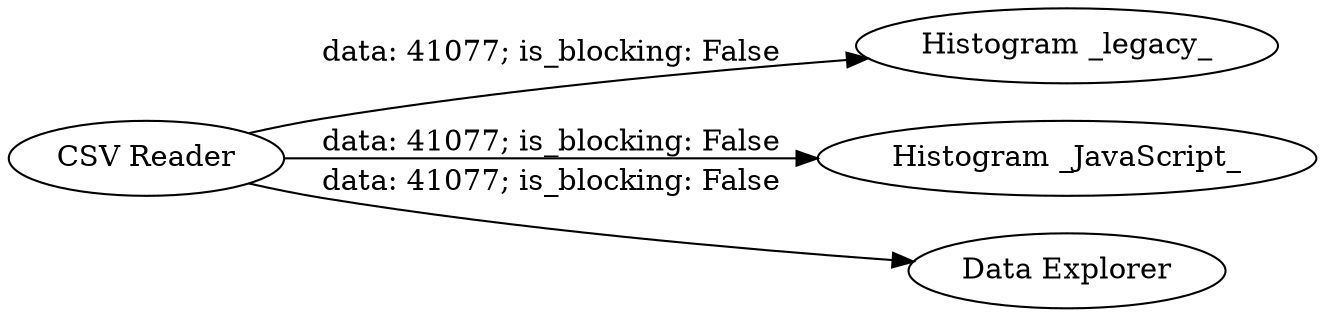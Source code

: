 digraph {
	"-5794164418531846750_4" [label="Histogram _legacy_"]
	"-5794164418531846750_3" [label="Histogram _JavaScript_"]
	"-5794164418531846750_1" [label="CSV Reader"]
	"-5794164418531846750_2" [label="Data Explorer"]
	"-5794164418531846750_1" -> "-5794164418531846750_3" [label="data: 41077; is_blocking: False"]
	"-5794164418531846750_1" -> "-5794164418531846750_2" [label="data: 41077; is_blocking: False"]
	"-5794164418531846750_1" -> "-5794164418531846750_4" [label="data: 41077; is_blocking: False"]
	rankdir=LR
}
